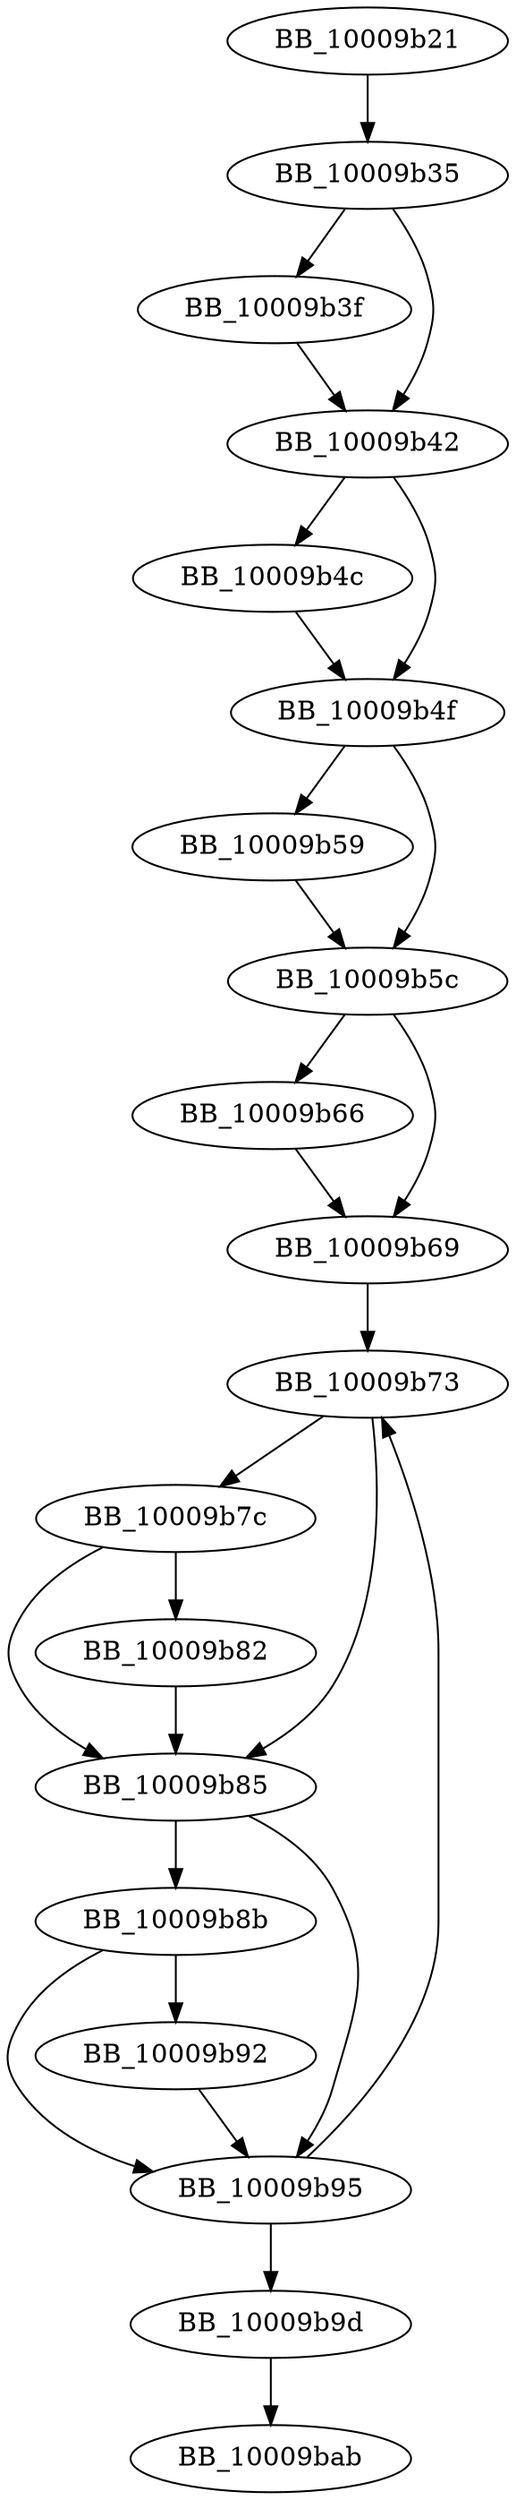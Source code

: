 DiGraph ___addlocaleref{
BB_10009b21->BB_10009b35
BB_10009b35->BB_10009b3f
BB_10009b35->BB_10009b42
BB_10009b3f->BB_10009b42
BB_10009b42->BB_10009b4c
BB_10009b42->BB_10009b4f
BB_10009b4c->BB_10009b4f
BB_10009b4f->BB_10009b59
BB_10009b4f->BB_10009b5c
BB_10009b59->BB_10009b5c
BB_10009b5c->BB_10009b66
BB_10009b5c->BB_10009b69
BB_10009b66->BB_10009b69
BB_10009b69->BB_10009b73
BB_10009b73->BB_10009b7c
BB_10009b73->BB_10009b85
BB_10009b7c->BB_10009b82
BB_10009b7c->BB_10009b85
BB_10009b82->BB_10009b85
BB_10009b85->BB_10009b8b
BB_10009b85->BB_10009b95
BB_10009b8b->BB_10009b92
BB_10009b8b->BB_10009b95
BB_10009b92->BB_10009b95
BB_10009b95->BB_10009b73
BB_10009b95->BB_10009b9d
BB_10009b9d->BB_10009bab
}
